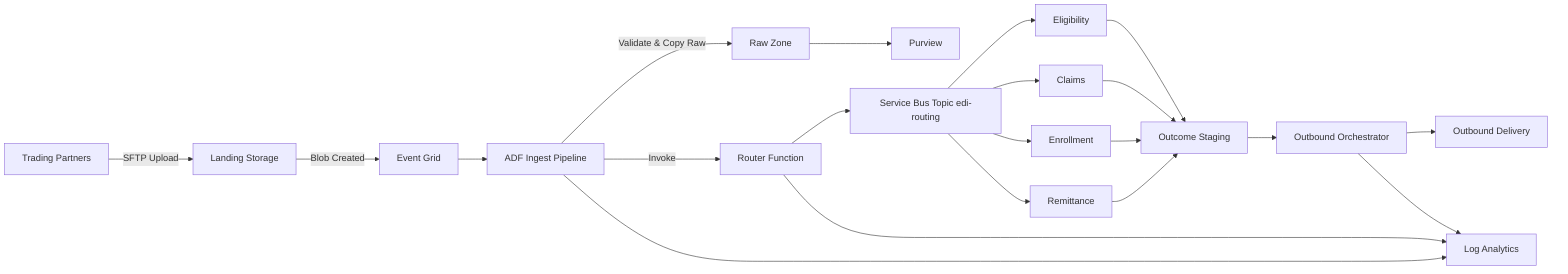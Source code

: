 flowchart LR
  TP[Trading Partners] -->|SFTP Upload| STG[Landing Storage]
  STG -->|Blob Created| EV[Event Grid]
  EV --> ADF[ADF Ingest Pipeline]
  ADF -->|Validate & Copy Raw| RAW[Raw Zone]
  ADF -->|Invoke| ROUTER[Router Function]
  ROUTER --> SB[Service Bus Topic edi-routing]
  SB --> SUB1[Eligibility]
  SB --> SUB2[Claims]
  SB --> SUB3[Enrollment]
  SB --> SUB4[Remittance]
  SUB1 --> OUTQ[Outcome Staging]
  SUB2 --> OUTQ
  SUB3 --> OUTQ
  SUB4 --> OUTQ
  OUTQ --> ORCH[Outbound Orchestrator]
  ORCH --> OUTBOUND[Outbound Delivery]
  RAW --> PURVIEW[Purview]
  ADF --> LOGS[Log Analytics]
  ROUTER --> LOGS
  ORCH --> LOGS